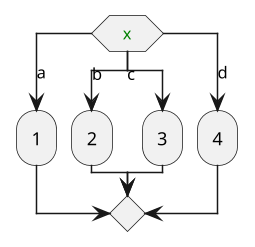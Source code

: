 {
  "sha1": "l24hsozm1z8lxww6or3aq63hmitg64a",
  "insertion": {
    "when": "2024-06-03T18:59:33.597Z",
    "url": "https://forum.plantuml.net/14529/activity-style-allow-style-diamond-internal-label-external?show=14744#c14744",
    "user": "plantuml@gmail.com"
  }
}
@startuml
scale 1.5
<style>
activityDiagram {
  diamond {
    FontColor green
  }
}
</style>
switch (x)
case (a)
   :1;
case (b)
   :2;
case (c)
   :3;
case (d)
   :4;
endswitch
@enduml
